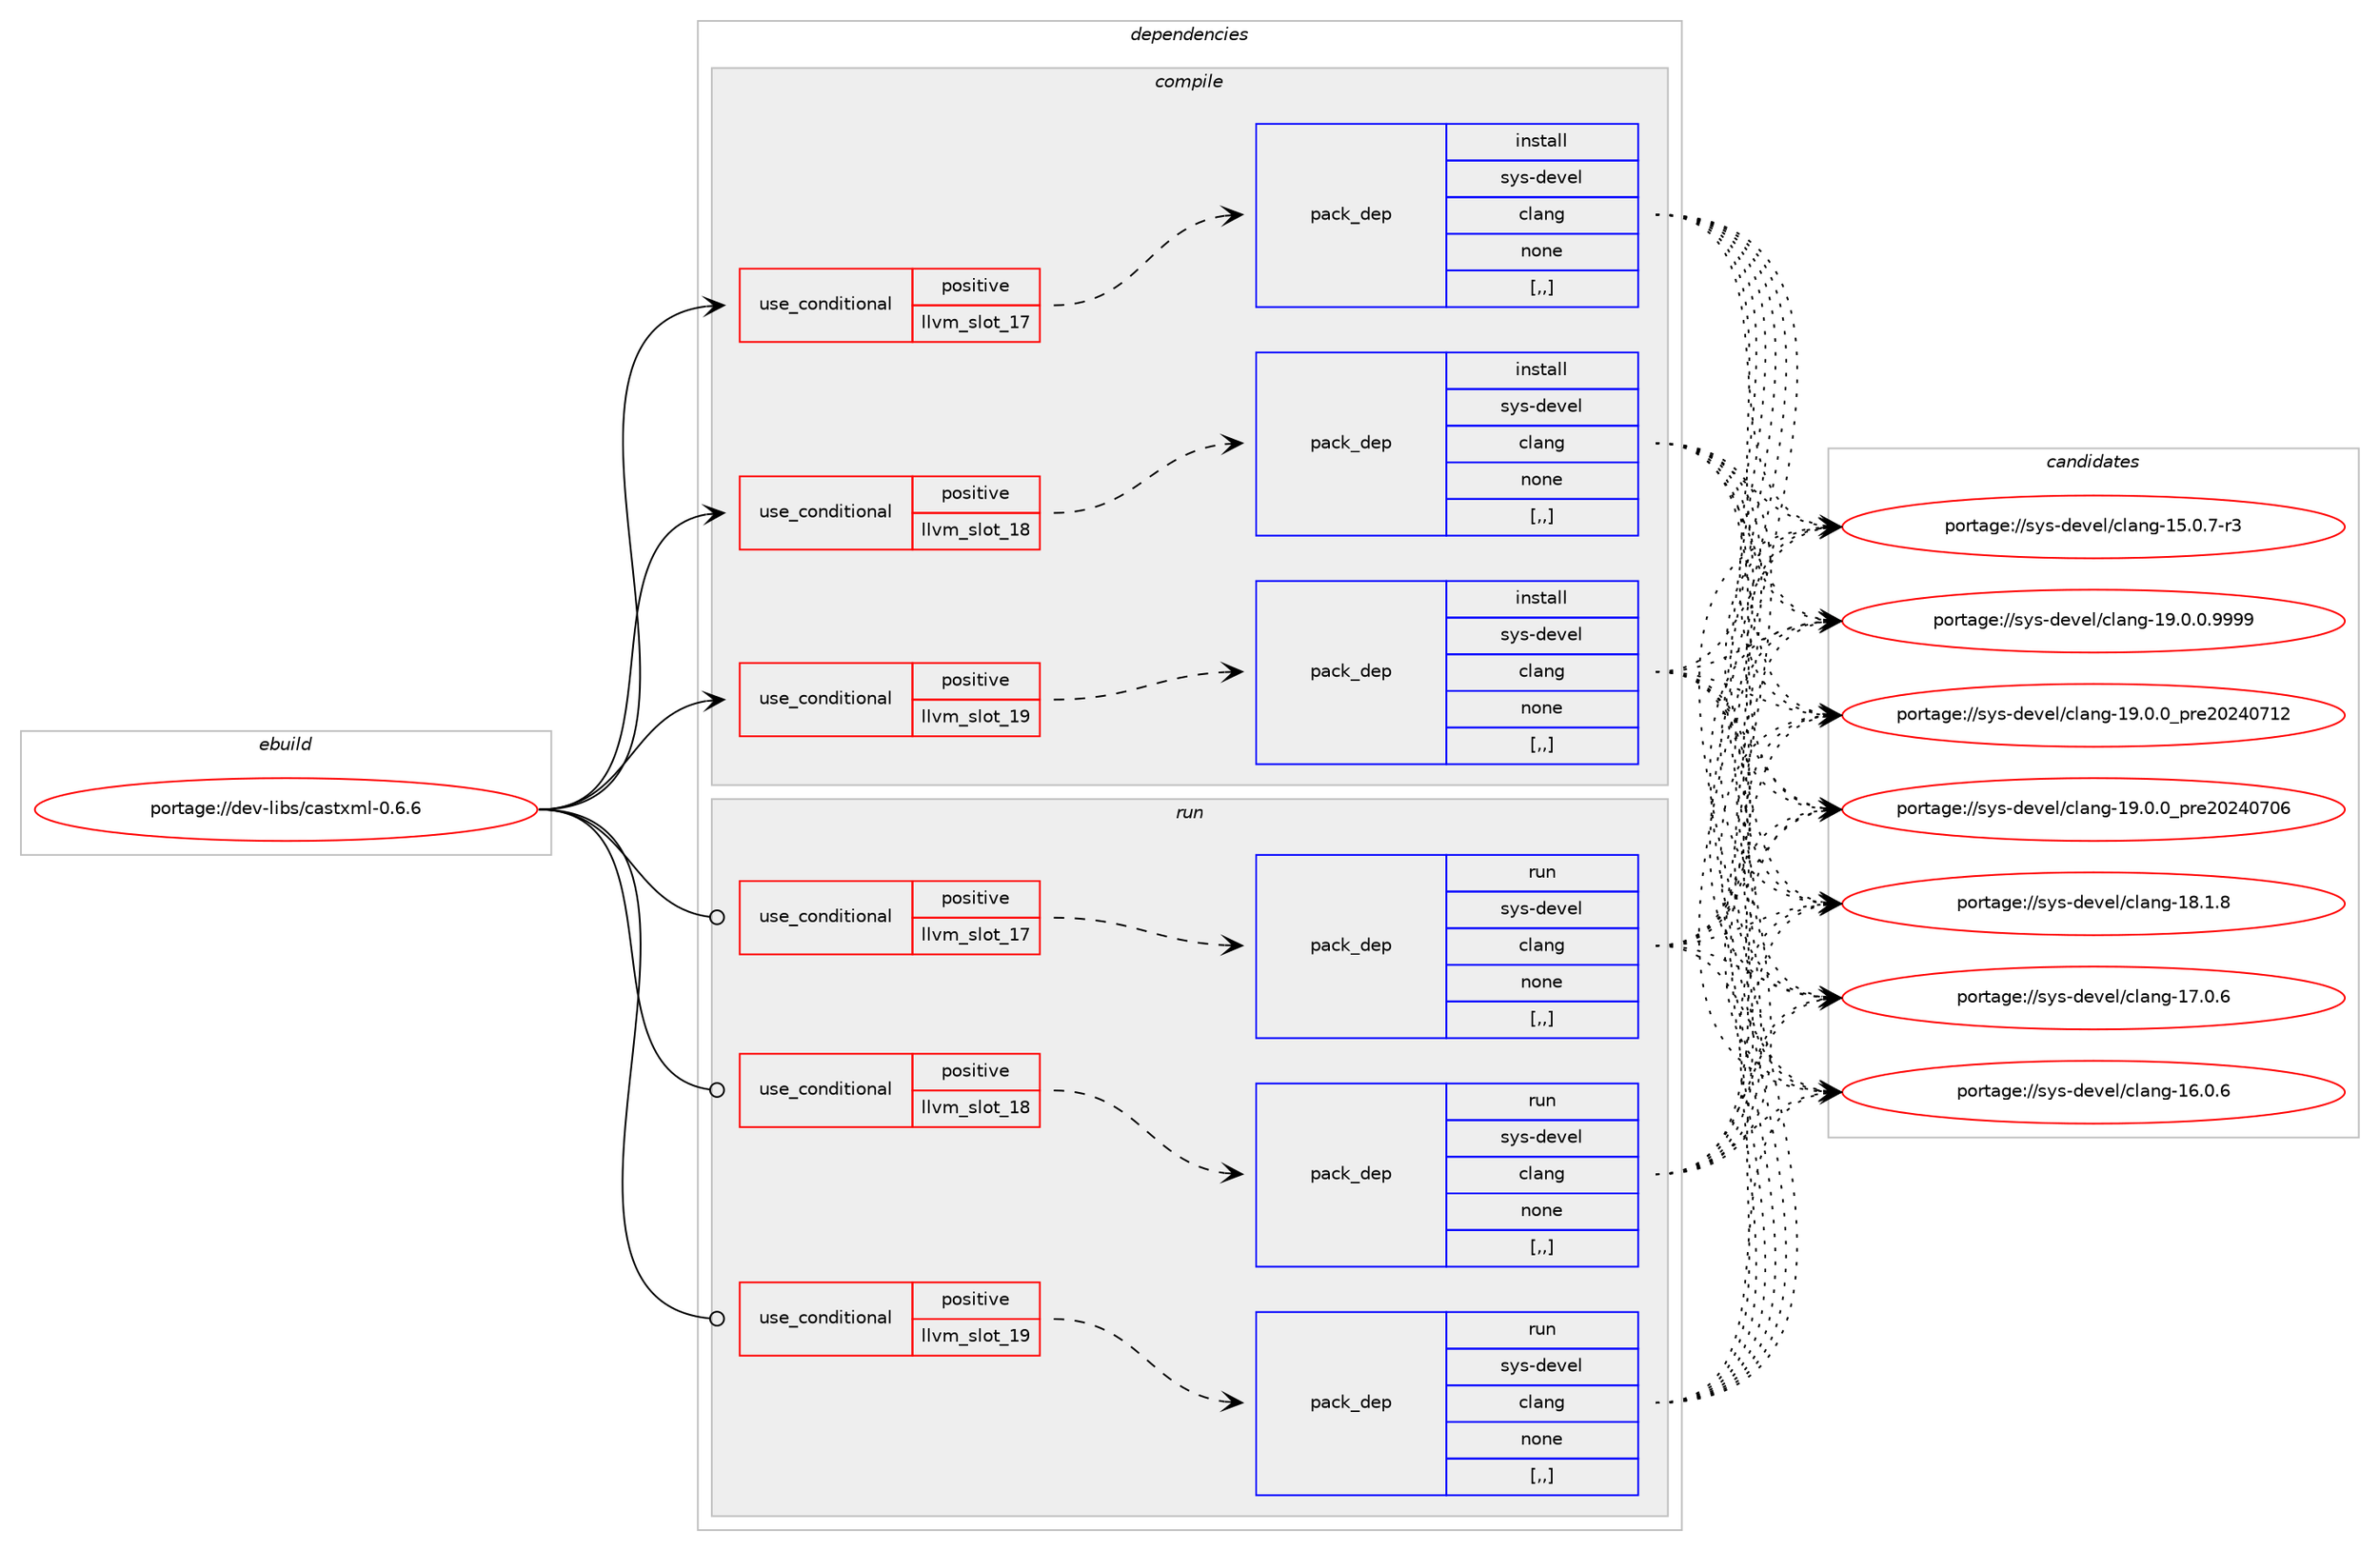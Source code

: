 digraph prolog {

# *************
# Graph options
# *************

newrank=true;
concentrate=true;
compound=true;
graph [rankdir=LR,fontname=Helvetica,fontsize=10,ranksep=1.5];#, ranksep=2.5, nodesep=0.2];
edge  [arrowhead=vee];
node  [fontname=Helvetica,fontsize=10];

# **********
# The ebuild
# **********

subgraph cluster_leftcol {
color=gray;
label=<<i>ebuild</i>>;
id [label="portage://dev-libs/castxml-0.6.6", color=red, width=4, href="../dev-libs/castxml-0.6.6.svg"];
}

# ****************
# The dependencies
# ****************

subgraph cluster_midcol {
color=gray;
label=<<i>dependencies</i>>;
subgraph cluster_compile {
fillcolor="#eeeeee";
style=filled;
label=<<i>compile</i>>;
subgraph cond26060 {
dependency106777 [label=<<TABLE BORDER="0" CELLBORDER="1" CELLSPACING="0" CELLPADDING="4"><TR><TD ROWSPAN="3" CELLPADDING="10">use_conditional</TD></TR><TR><TD>positive</TD></TR><TR><TD>llvm_slot_17</TD></TR></TABLE>>, shape=none, color=red];
subgraph pack79558 {
dependency106778 [label=<<TABLE BORDER="0" CELLBORDER="1" CELLSPACING="0" CELLPADDING="4" WIDTH="220"><TR><TD ROWSPAN="6" CELLPADDING="30">pack_dep</TD></TR><TR><TD WIDTH="110">install</TD></TR><TR><TD>sys-devel</TD></TR><TR><TD>clang</TD></TR><TR><TD>none</TD></TR><TR><TD>[,,]</TD></TR></TABLE>>, shape=none, color=blue];
}
dependency106777:e -> dependency106778:w [weight=20,style="dashed",arrowhead="vee"];
}
id:e -> dependency106777:w [weight=20,style="solid",arrowhead="vee"];
subgraph cond26061 {
dependency106779 [label=<<TABLE BORDER="0" CELLBORDER="1" CELLSPACING="0" CELLPADDING="4"><TR><TD ROWSPAN="3" CELLPADDING="10">use_conditional</TD></TR><TR><TD>positive</TD></TR><TR><TD>llvm_slot_18</TD></TR></TABLE>>, shape=none, color=red];
subgraph pack79559 {
dependency106780 [label=<<TABLE BORDER="0" CELLBORDER="1" CELLSPACING="0" CELLPADDING="4" WIDTH="220"><TR><TD ROWSPAN="6" CELLPADDING="30">pack_dep</TD></TR><TR><TD WIDTH="110">install</TD></TR><TR><TD>sys-devel</TD></TR><TR><TD>clang</TD></TR><TR><TD>none</TD></TR><TR><TD>[,,]</TD></TR></TABLE>>, shape=none, color=blue];
}
dependency106779:e -> dependency106780:w [weight=20,style="dashed",arrowhead="vee"];
}
id:e -> dependency106779:w [weight=20,style="solid",arrowhead="vee"];
subgraph cond26062 {
dependency106781 [label=<<TABLE BORDER="0" CELLBORDER="1" CELLSPACING="0" CELLPADDING="4"><TR><TD ROWSPAN="3" CELLPADDING="10">use_conditional</TD></TR><TR><TD>positive</TD></TR><TR><TD>llvm_slot_19</TD></TR></TABLE>>, shape=none, color=red];
subgraph pack79560 {
dependency106782 [label=<<TABLE BORDER="0" CELLBORDER="1" CELLSPACING="0" CELLPADDING="4" WIDTH="220"><TR><TD ROWSPAN="6" CELLPADDING="30">pack_dep</TD></TR><TR><TD WIDTH="110">install</TD></TR><TR><TD>sys-devel</TD></TR><TR><TD>clang</TD></TR><TR><TD>none</TD></TR><TR><TD>[,,]</TD></TR></TABLE>>, shape=none, color=blue];
}
dependency106781:e -> dependency106782:w [weight=20,style="dashed",arrowhead="vee"];
}
id:e -> dependency106781:w [weight=20,style="solid",arrowhead="vee"];
}
subgraph cluster_compileandrun {
fillcolor="#eeeeee";
style=filled;
label=<<i>compile and run</i>>;
}
subgraph cluster_run {
fillcolor="#eeeeee";
style=filled;
label=<<i>run</i>>;
subgraph cond26063 {
dependency106783 [label=<<TABLE BORDER="0" CELLBORDER="1" CELLSPACING="0" CELLPADDING="4"><TR><TD ROWSPAN="3" CELLPADDING="10">use_conditional</TD></TR><TR><TD>positive</TD></TR><TR><TD>llvm_slot_17</TD></TR></TABLE>>, shape=none, color=red];
subgraph pack79561 {
dependency106784 [label=<<TABLE BORDER="0" CELLBORDER="1" CELLSPACING="0" CELLPADDING="4" WIDTH="220"><TR><TD ROWSPAN="6" CELLPADDING="30">pack_dep</TD></TR><TR><TD WIDTH="110">run</TD></TR><TR><TD>sys-devel</TD></TR><TR><TD>clang</TD></TR><TR><TD>none</TD></TR><TR><TD>[,,]</TD></TR></TABLE>>, shape=none, color=blue];
}
dependency106783:e -> dependency106784:w [weight=20,style="dashed",arrowhead="vee"];
}
id:e -> dependency106783:w [weight=20,style="solid",arrowhead="odot"];
subgraph cond26064 {
dependency106785 [label=<<TABLE BORDER="0" CELLBORDER="1" CELLSPACING="0" CELLPADDING="4"><TR><TD ROWSPAN="3" CELLPADDING="10">use_conditional</TD></TR><TR><TD>positive</TD></TR><TR><TD>llvm_slot_18</TD></TR></TABLE>>, shape=none, color=red];
subgraph pack79562 {
dependency106786 [label=<<TABLE BORDER="0" CELLBORDER="1" CELLSPACING="0" CELLPADDING="4" WIDTH="220"><TR><TD ROWSPAN="6" CELLPADDING="30">pack_dep</TD></TR><TR><TD WIDTH="110">run</TD></TR><TR><TD>sys-devel</TD></TR><TR><TD>clang</TD></TR><TR><TD>none</TD></TR><TR><TD>[,,]</TD></TR></TABLE>>, shape=none, color=blue];
}
dependency106785:e -> dependency106786:w [weight=20,style="dashed",arrowhead="vee"];
}
id:e -> dependency106785:w [weight=20,style="solid",arrowhead="odot"];
subgraph cond26065 {
dependency106787 [label=<<TABLE BORDER="0" CELLBORDER="1" CELLSPACING="0" CELLPADDING="4"><TR><TD ROWSPAN="3" CELLPADDING="10">use_conditional</TD></TR><TR><TD>positive</TD></TR><TR><TD>llvm_slot_19</TD></TR></TABLE>>, shape=none, color=red];
subgraph pack79563 {
dependency106788 [label=<<TABLE BORDER="0" CELLBORDER="1" CELLSPACING="0" CELLPADDING="4" WIDTH="220"><TR><TD ROWSPAN="6" CELLPADDING="30">pack_dep</TD></TR><TR><TD WIDTH="110">run</TD></TR><TR><TD>sys-devel</TD></TR><TR><TD>clang</TD></TR><TR><TD>none</TD></TR><TR><TD>[,,]</TD></TR></TABLE>>, shape=none, color=blue];
}
dependency106787:e -> dependency106788:w [weight=20,style="dashed",arrowhead="vee"];
}
id:e -> dependency106787:w [weight=20,style="solid",arrowhead="odot"];
}
}

# **************
# The candidates
# **************

subgraph cluster_choices {
rank=same;
color=gray;
label=<<i>candidates</i>>;

subgraph choice79558 {
color=black;
nodesep=1;
choice11512111545100101118101108479910897110103454957464846484657575757 [label="portage://sys-devel/clang-19.0.0.9999", color=red, width=4,href="../sys-devel/clang-19.0.0.9999.svg"];
choice1151211154510010111810110847991089711010345495746484648951121141015048505248554950 [label="portage://sys-devel/clang-19.0.0_pre20240712", color=red, width=4,href="../sys-devel/clang-19.0.0_pre20240712.svg"];
choice1151211154510010111810110847991089711010345495746484648951121141015048505248554854 [label="portage://sys-devel/clang-19.0.0_pre20240706", color=red, width=4,href="../sys-devel/clang-19.0.0_pre20240706.svg"];
choice1151211154510010111810110847991089711010345495646494656 [label="portage://sys-devel/clang-18.1.8", color=red, width=4,href="../sys-devel/clang-18.1.8.svg"];
choice1151211154510010111810110847991089711010345495546484654 [label="portage://sys-devel/clang-17.0.6", color=red, width=4,href="../sys-devel/clang-17.0.6.svg"];
choice1151211154510010111810110847991089711010345495446484654 [label="portage://sys-devel/clang-16.0.6", color=red, width=4,href="../sys-devel/clang-16.0.6.svg"];
choice11512111545100101118101108479910897110103454953464846554511451 [label="portage://sys-devel/clang-15.0.7-r3", color=red, width=4,href="../sys-devel/clang-15.0.7-r3.svg"];
dependency106778:e -> choice11512111545100101118101108479910897110103454957464846484657575757:w [style=dotted,weight="100"];
dependency106778:e -> choice1151211154510010111810110847991089711010345495746484648951121141015048505248554950:w [style=dotted,weight="100"];
dependency106778:e -> choice1151211154510010111810110847991089711010345495746484648951121141015048505248554854:w [style=dotted,weight="100"];
dependency106778:e -> choice1151211154510010111810110847991089711010345495646494656:w [style=dotted,weight="100"];
dependency106778:e -> choice1151211154510010111810110847991089711010345495546484654:w [style=dotted,weight="100"];
dependency106778:e -> choice1151211154510010111810110847991089711010345495446484654:w [style=dotted,weight="100"];
dependency106778:e -> choice11512111545100101118101108479910897110103454953464846554511451:w [style=dotted,weight="100"];
}
subgraph choice79559 {
color=black;
nodesep=1;
choice11512111545100101118101108479910897110103454957464846484657575757 [label="portage://sys-devel/clang-19.0.0.9999", color=red, width=4,href="../sys-devel/clang-19.0.0.9999.svg"];
choice1151211154510010111810110847991089711010345495746484648951121141015048505248554950 [label="portage://sys-devel/clang-19.0.0_pre20240712", color=red, width=4,href="../sys-devel/clang-19.0.0_pre20240712.svg"];
choice1151211154510010111810110847991089711010345495746484648951121141015048505248554854 [label="portage://sys-devel/clang-19.0.0_pre20240706", color=red, width=4,href="../sys-devel/clang-19.0.0_pre20240706.svg"];
choice1151211154510010111810110847991089711010345495646494656 [label="portage://sys-devel/clang-18.1.8", color=red, width=4,href="../sys-devel/clang-18.1.8.svg"];
choice1151211154510010111810110847991089711010345495546484654 [label="portage://sys-devel/clang-17.0.6", color=red, width=4,href="../sys-devel/clang-17.0.6.svg"];
choice1151211154510010111810110847991089711010345495446484654 [label="portage://sys-devel/clang-16.0.6", color=red, width=4,href="../sys-devel/clang-16.0.6.svg"];
choice11512111545100101118101108479910897110103454953464846554511451 [label="portage://sys-devel/clang-15.0.7-r3", color=red, width=4,href="../sys-devel/clang-15.0.7-r3.svg"];
dependency106780:e -> choice11512111545100101118101108479910897110103454957464846484657575757:w [style=dotted,weight="100"];
dependency106780:e -> choice1151211154510010111810110847991089711010345495746484648951121141015048505248554950:w [style=dotted,weight="100"];
dependency106780:e -> choice1151211154510010111810110847991089711010345495746484648951121141015048505248554854:w [style=dotted,weight="100"];
dependency106780:e -> choice1151211154510010111810110847991089711010345495646494656:w [style=dotted,weight="100"];
dependency106780:e -> choice1151211154510010111810110847991089711010345495546484654:w [style=dotted,weight="100"];
dependency106780:e -> choice1151211154510010111810110847991089711010345495446484654:w [style=dotted,weight="100"];
dependency106780:e -> choice11512111545100101118101108479910897110103454953464846554511451:w [style=dotted,weight="100"];
}
subgraph choice79560 {
color=black;
nodesep=1;
choice11512111545100101118101108479910897110103454957464846484657575757 [label="portage://sys-devel/clang-19.0.0.9999", color=red, width=4,href="../sys-devel/clang-19.0.0.9999.svg"];
choice1151211154510010111810110847991089711010345495746484648951121141015048505248554950 [label="portage://sys-devel/clang-19.0.0_pre20240712", color=red, width=4,href="../sys-devel/clang-19.0.0_pre20240712.svg"];
choice1151211154510010111810110847991089711010345495746484648951121141015048505248554854 [label="portage://sys-devel/clang-19.0.0_pre20240706", color=red, width=4,href="../sys-devel/clang-19.0.0_pre20240706.svg"];
choice1151211154510010111810110847991089711010345495646494656 [label="portage://sys-devel/clang-18.1.8", color=red, width=4,href="../sys-devel/clang-18.1.8.svg"];
choice1151211154510010111810110847991089711010345495546484654 [label="portage://sys-devel/clang-17.0.6", color=red, width=4,href="../sys-devel/clang-17.0.6.svg"];
choice1151211154510010111810110847991089711010345495446484654 [label="portage://sys-devel/clang-16.0.6", color=red, width=4,href="../sys-devel/clang-16.0.6.svg"];
choice11512111545100101118101108479910897110103454953464846554511451 [label="portage://sys-devel/clang-15.0.7-r3", color=red, width=4,href="../sys-devel/clang-15.0.7-r3.svg"];
dependency106782:e -> choice11512111545100101118101108479910897110103454957464846484657575757:w [style=dotted,weight="100"];
dependency106782:e -> choice1151211154510010111810110847991089711010345495746484648951121141015048505248554950:w [style=dotted,weight="100"];
dependency106782:e -> choice1151211154510010111810110847991089711010345495746484648951121141015048505248554854:w [style=dotted,weight="100"];
dependency106782:e -> choice1151211154510010111810110847991089711010345495646494656:w [style=dotted,weight="100"];
dependency106782:e -> choice1151211154510010111810110847991089711010345495546484654:w [style=dotted,weight="100"];
dependency106782:e -> choice1151211154510010111810110847991089711010345495446484654:w [style=dotted,weight="100"];
dependency106782:e -> choice11512111545100101118101108479910897110103454953464846554511451:w [style=dotted,weight="100"];
}
subgraph choice79561 {
color=black;
nodesep=1;
choice11512111545100101118101108479910897110103454957464846484657575757 [label="portage://sys-devel/clang-19.0.0.9999", color=red, width=4,href="../sys-devel/clang-19.0.0.9999.svg"];
choice1151211154510010111810110847991089711010345495746484648951121141015048505248554950 [label="portage://sys-devel/clang-19.0.0_pre20240712", color=red, width=4,href="../sys-devel/clang-19.0.0_pre20240712.svg"];
choice1151211154510010111810110847991089711010345495746484648951121141015048505248554854 [label="portage://sys-devel/clang-19.0.0_pre20240706", color=red, width=4,href="../sys-devel/clang-19.0.0_pre20240706.svg"];
choice1151211154510010111810110847991089711010345495646494656 [label="portage://sys-devel/clang-18.1.8", color=red, width=4,href="../sys-devel/clang-18.1.8.svg"];
choice1151211154510010111810110847991089711010345495546484654 [label="portage://sys-devel/clang-17.0.6", color=red, width=4,href="../sys-devel/clang-17.0.6.svg"];
choice1151211154510010111810110847991089711010345495446484654 [label="portage://sys-devel/clang-16.0.6", color=red, width=4,href="../sys-devel/clang-16.0.6.svg"];
choice11512111545100101118101108479910897110103454953464846554511451 [label="portage://sys-devel/clang-15.0.7-r3", color=red, width=4,href="../sys-devel/clang-15.0.7-r3.svg"];
dependency106784:e -> choice11512111545100101118101108479910897110103454957464846484657575757:w [style=dotted,weight="100"];
dependency106784:e -> choice1151211154510010111810110847991089711010345495746484648951121141015048505248554950:w [style=dotted,weight="100"];
dependency106784:e -> choice1151211154510010111810110847991089711010345495746484648951121141015048505248554854:w [style=dotted,weight="100"];
dependency106784:e -> choice1151211154510010111810110847991089711010345495646494656:w [style=dotted,weight="100"];
dependency106784:e -> choice1151211154510010111810110847991089711010345495546484654:w [style=dotted,weight="100"];
dependency106784:e -> choice1151211154510010111810110847991089711010345495446484654:w [style=dotted,weight="100"];
dependency106784:e -> choice11512111545100101118101108479910897110103454953464846554511451:w [style=dotted,weight="100"];
}
subgraph choice79562 {
color=black;
nodesep=1;
choice11512111545100101118101108479910897110103454957464846484657575757 [label="portage://sys-devel/clang-19.0.0.9999", color=red, width=4,href="../sys-devel/clang-19.0.0.9999.svg"];
choice1151211154510010111810110847991089711010345495746484648951121141015048505248554950 [label="portage://sys-devel/clang-19.0.0_pre20240712", color=red, width=4,href="../sys-devel/clang-19.0.0_pre20240712.svg"];
choice1151211154510010111810110847991089711010345495746484648951121141015048505248554854 [label="portage://sys-devel/clang-19.0.0_pre20240706", color=red, width=4,href="../sys-devel/clang-19.0.0_pre20240706.svg"];
choice1151211154510010111810110847991089711010345495646494656 [label="portage://sys-devel/clang-18.1.8", color=red, width=4,href="../sys-devel/clang-18.1.8.svg"];
choice1151211154510010111810110847991089711010345495546484654 [label="portage://sys-devel/clang-17.0.6", color=red, width=4,href="../sys-devel/clang-17.0.6.svg"];
choice1151211154510010111810110847991089711010345495446484654 [label="portage://sys-devel/clang-16.0.6", color=red, width=4,href="../sys-devel/clang-16.0.6.svg"];
choice11512111545100101118101108479910897110103454953464846554511451 [label="portage://sys-devel/clang-15.0.7-r3", color=red, width=4,href="../sys-devel/clang-15.0.7-r3.svg"];
dependency106786:e -> choice11512111545100101118101108479910897110103454957464846484657575757:w [style=dotted,weight="100"];
dependency106786:e -> choice1151211154510010111810110847991089711010345495746484648951121141015048505248554950:w [style=dotted,weight="100"];
dependency106786:e -> choice1151211154510010111810110847991089711010345495746484648951121141015048505248554854:w [style=dotted,weight="100"];
dependency106786:e -> choice1151211154510010111810110847991089711010345495646494656:w [style=dotted,weight="100"];
dependency106786:e -> choice1151211154510010111810110847991089711010345495546484654:w [style=dotted,weight="100"];
dependency106786:e -> choice1151211154510010111810110847991089711010345495446484654:w [style=dotted,weight="100"];
dependency106786:e -> choice11512111545100101118101108479910897110103454953464846554511451:w [style=dotted,weight="100"];
}
subgraph choice79563 {
color=black;
nodesep=1;
choice11512111545100101118101108479910897110103454957464846484657575757 [label="portage://sys-devel/clang-19.0.0.9999", color=red, width=4,href="../sys-devel/clang-19.0.0.9999.svg"];
choice1151211154510010111810110847991089711010345495746484648951121141015048505248554950 [label="portage://sys-devel/clang-19.0.0_pre20240712", color=red, width=4,href="../sys-devel/clang-19.0.0_pre20240712.svg"];
choice1151211154510010111810110847991089711010345495746484648951121141015048505248554854 [label="portage://sys-devel/clang-19.0.0_pre20240706", color=red, width=4,href="../sys-devel/clang-19.0.0_pre20240706.svg"];
choice1151211154510010111810110847991089711010345495646494656 [label="portage://sys-devel/clang-18.1.8", color=red, width=4,href="../sys-devel/clang-18.1.8.svg"];
choice1151211154510010111810110847991089711010345495546484654 [label="portage://sys-devel/clang-17.0.6", color=red, width=4,href="../sys-devel/clang-17.0.6.svg"];
choice1151211154510010111810110847991089711010345495446484654 [label="portage://sys-devel/clang-16.0.6", color=red, width=4,href="../sys-devel/clang-16.0.6.svg"];
choice11512111545100101118101108479910897110103454953464846554511451 [label="portage://sys-devel/clang-15.0.7-r3", color=red, width=4,href="../sys-devel/clang-15.0.7-r3.svg"];
dependency106788:e -> choice11512111545100101118101108479910897110103454957464846484657575757:w [style=dotted,weight="100"];
dependency106788:e -> choice1151211154510010111810110847991089711010345495746484648951121141015048505248554950:w [style=dotted,weight="100"];
dependency106788:e -> choice1151211154510010111810110847991089711010345495746484648951121141015048505248554854:w [style=dotted,weight="100"];
dependency106788:e -> choice1151211154510010111810110847991089711010345495646494656:w [style=dotted,weight="100"];
dependency106788:e -> choice1151211154510010111810110847991089711010345495546484654:w [style=dotted,weight="100"];
dependency106788:e -> choice1151211154510010111810110847991089711010345495446484654:w [style=dotted,weight="100"];
dependency106788:e -> choice11512111545100101118101108479910897110103454953464846554511451:w [style=dotted,weight="100"];
}
}

}
